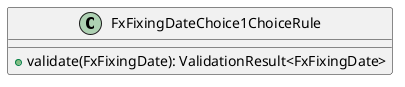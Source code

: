 @startuml

    class FxFixingDateChoice1ChoiceRule [[FxFixingDateChoice1ChoiceRule.html]] {
        +validate(FxFixingDate): ValidationResult<FxFixingDate>
    }

@enduml
